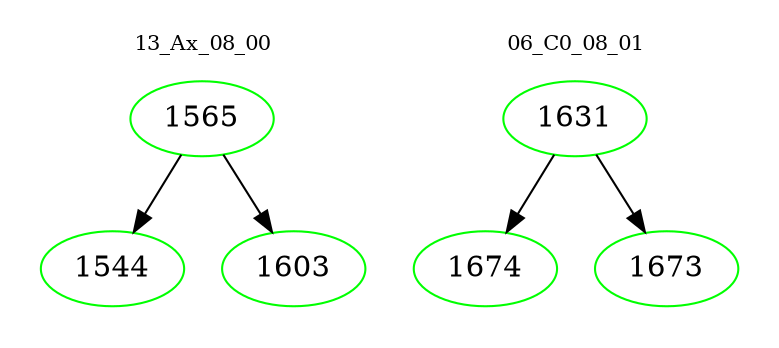 digraph{
subgraph cluster_0 {
color = white
label = "13_Ax_08_00";
fontsize=10;
T0_1565 [label="1565", color="green"]
T0_1565 -> T0_1544 [color="black"]
T0_1544 [label="1544", color="green"]
T0_1565 -> T0_1603 [color="black"]
T0_1603 [label="1603", color="green"]
}
subgraph cluster_1 {
color = white
label = "06_C0_08_01";
fontsize=10;
T1_1631 [label="1631", color="green"]
T1_1631 -> T1_1674 [color="black"]
T1_1674 [label="1674", color="green"]
T1_1631 -> T1_1673 [color="black"]
T1_1673 [label="1673", color="green"]
}
}
